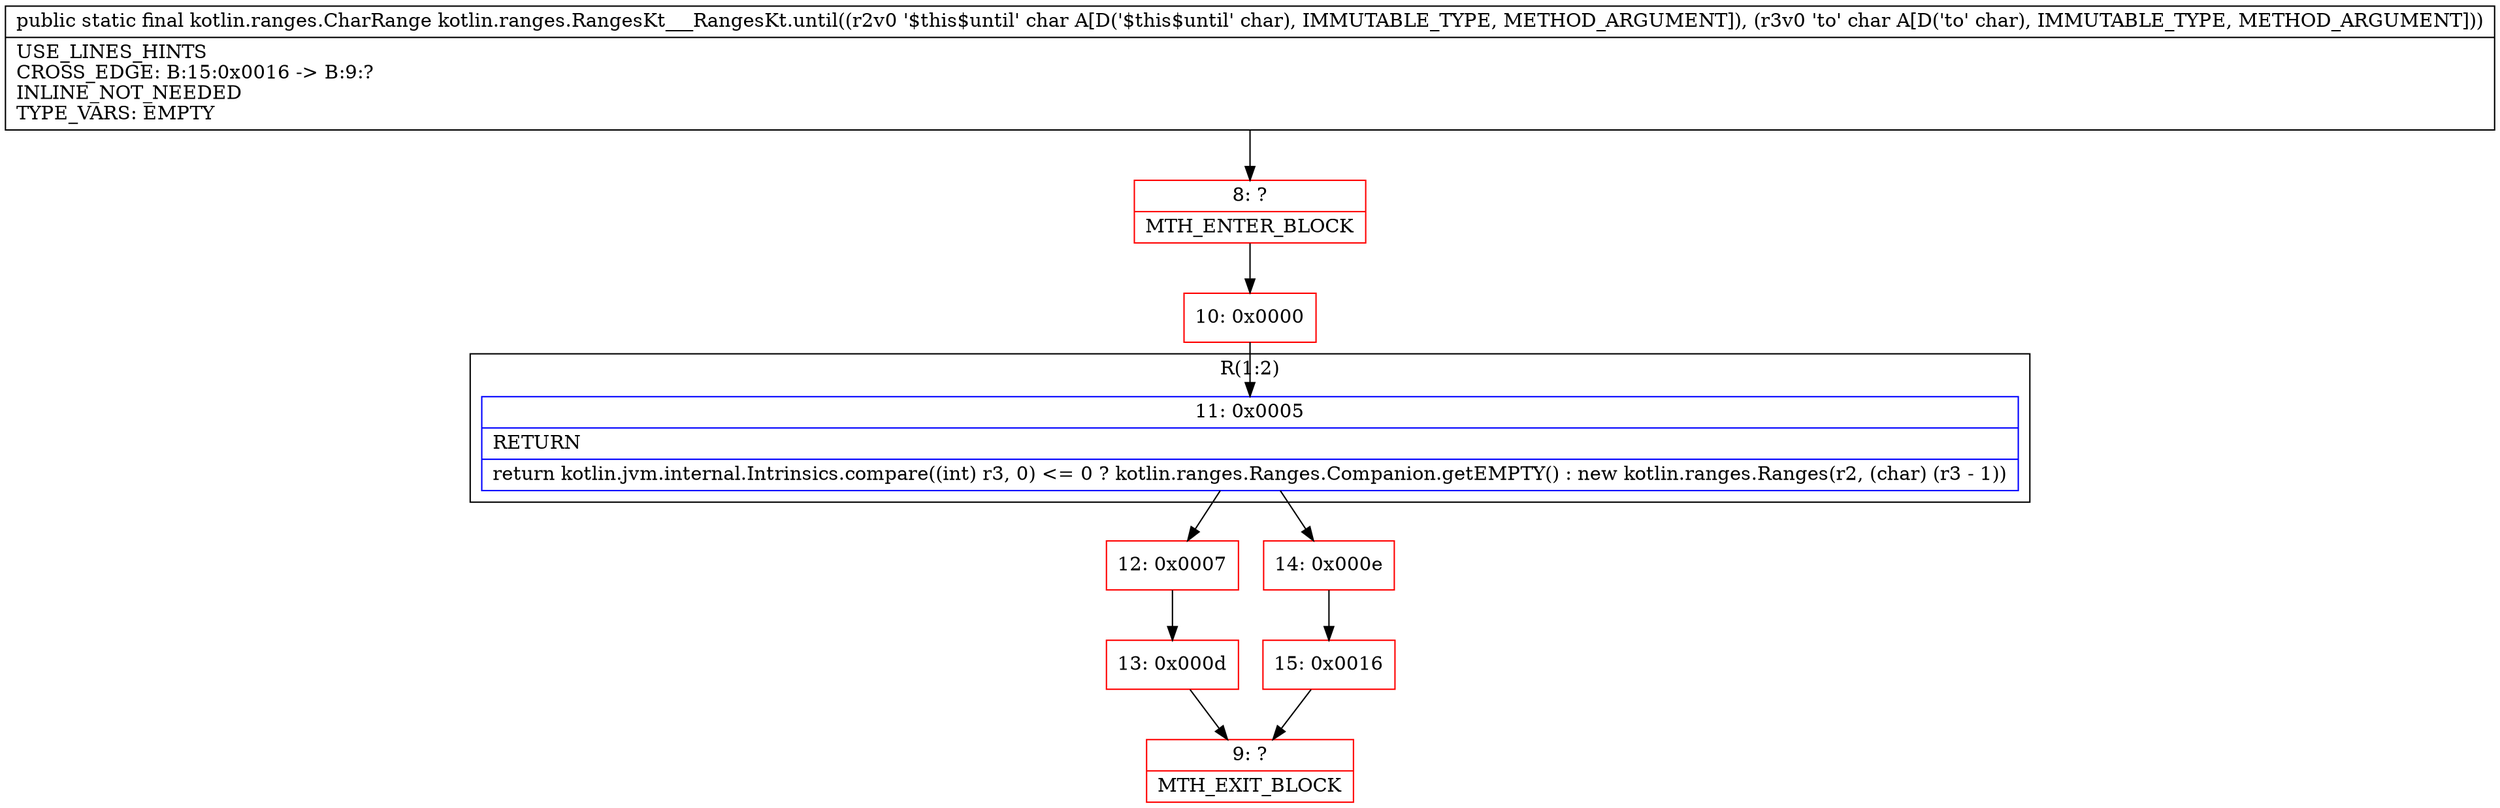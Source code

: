 digraph "CFG forkotlin.ranges.RangesKt___RangesKt.until(CC)Lkotlin\/ranges\/CharRange;" {
subgraph cluster_Region_990847580 {
label = "R(1:2)";
node [shape=record,color=blue];
Node_11 [shape=record,label="{11\:\ 0x0005|RETURN\l|return kotlin.jvm.internal.Intrinsics.compare((int) r3, 0) \<= 0 ? kotlin.ranges.Ranges.Companion.getEMPTY() : new kotlin.ranges.Ranges(r2, (char) (r3 \- 1))\l}"];
}
Node_8 [shape=record,color=red,label="{8\:\ ?|MTH_ENTER_BLOCK\l}"];
Node_10 [shape=record,color=red,label="{10\:\ 0x0000}"];
Node_12 [shape=record,color=red,label="{12\:\ 0x0007}"];
Node_13 [shape=record,color=red,label="{13\:\ 0x000d}"];
Node_9 [shape=record,color=red,label="{9\:\ ?|MTH_EXIT_BLOCK\l}"];
Node_14 [shape=record,color=red,label="{14\:\ 0x000e}"];
Node_15 [shape=record,color=red,label="{15\:\ 0x0016}"];
MethodNode[shape=record,label="{public static final kotlin.ranges.CharRange kotlin.ranges.RangesKt___RangesKt.until((r2v0 '$this$until' char A[D('$this$until' char), IMMUTABLE_TYPE, METHOD_ARGUMENT]), (r3v0 'to' char A[D('to' char), IMMUTABLE_TYPE, METHOD_ARGUMENT]))  | USE_LINES_HINTS\lCROSS_EDGE: B:15:0x0016 \-\> B:9:?\lINLINE_NOT_NEEDED\lTYPE_VARS: EMPTY\l}"];
MethodNode -> Node_8;Node_11 -> Node_12;
Node_11 -> Node_14;
Node_8 -> Node_10;
Node_10 -> Node_11;
Node_12 -> Node_13;
Node_13 -> Node_9;
Node_14 -> Node_15;
Node_15 -> Node_9;
}

